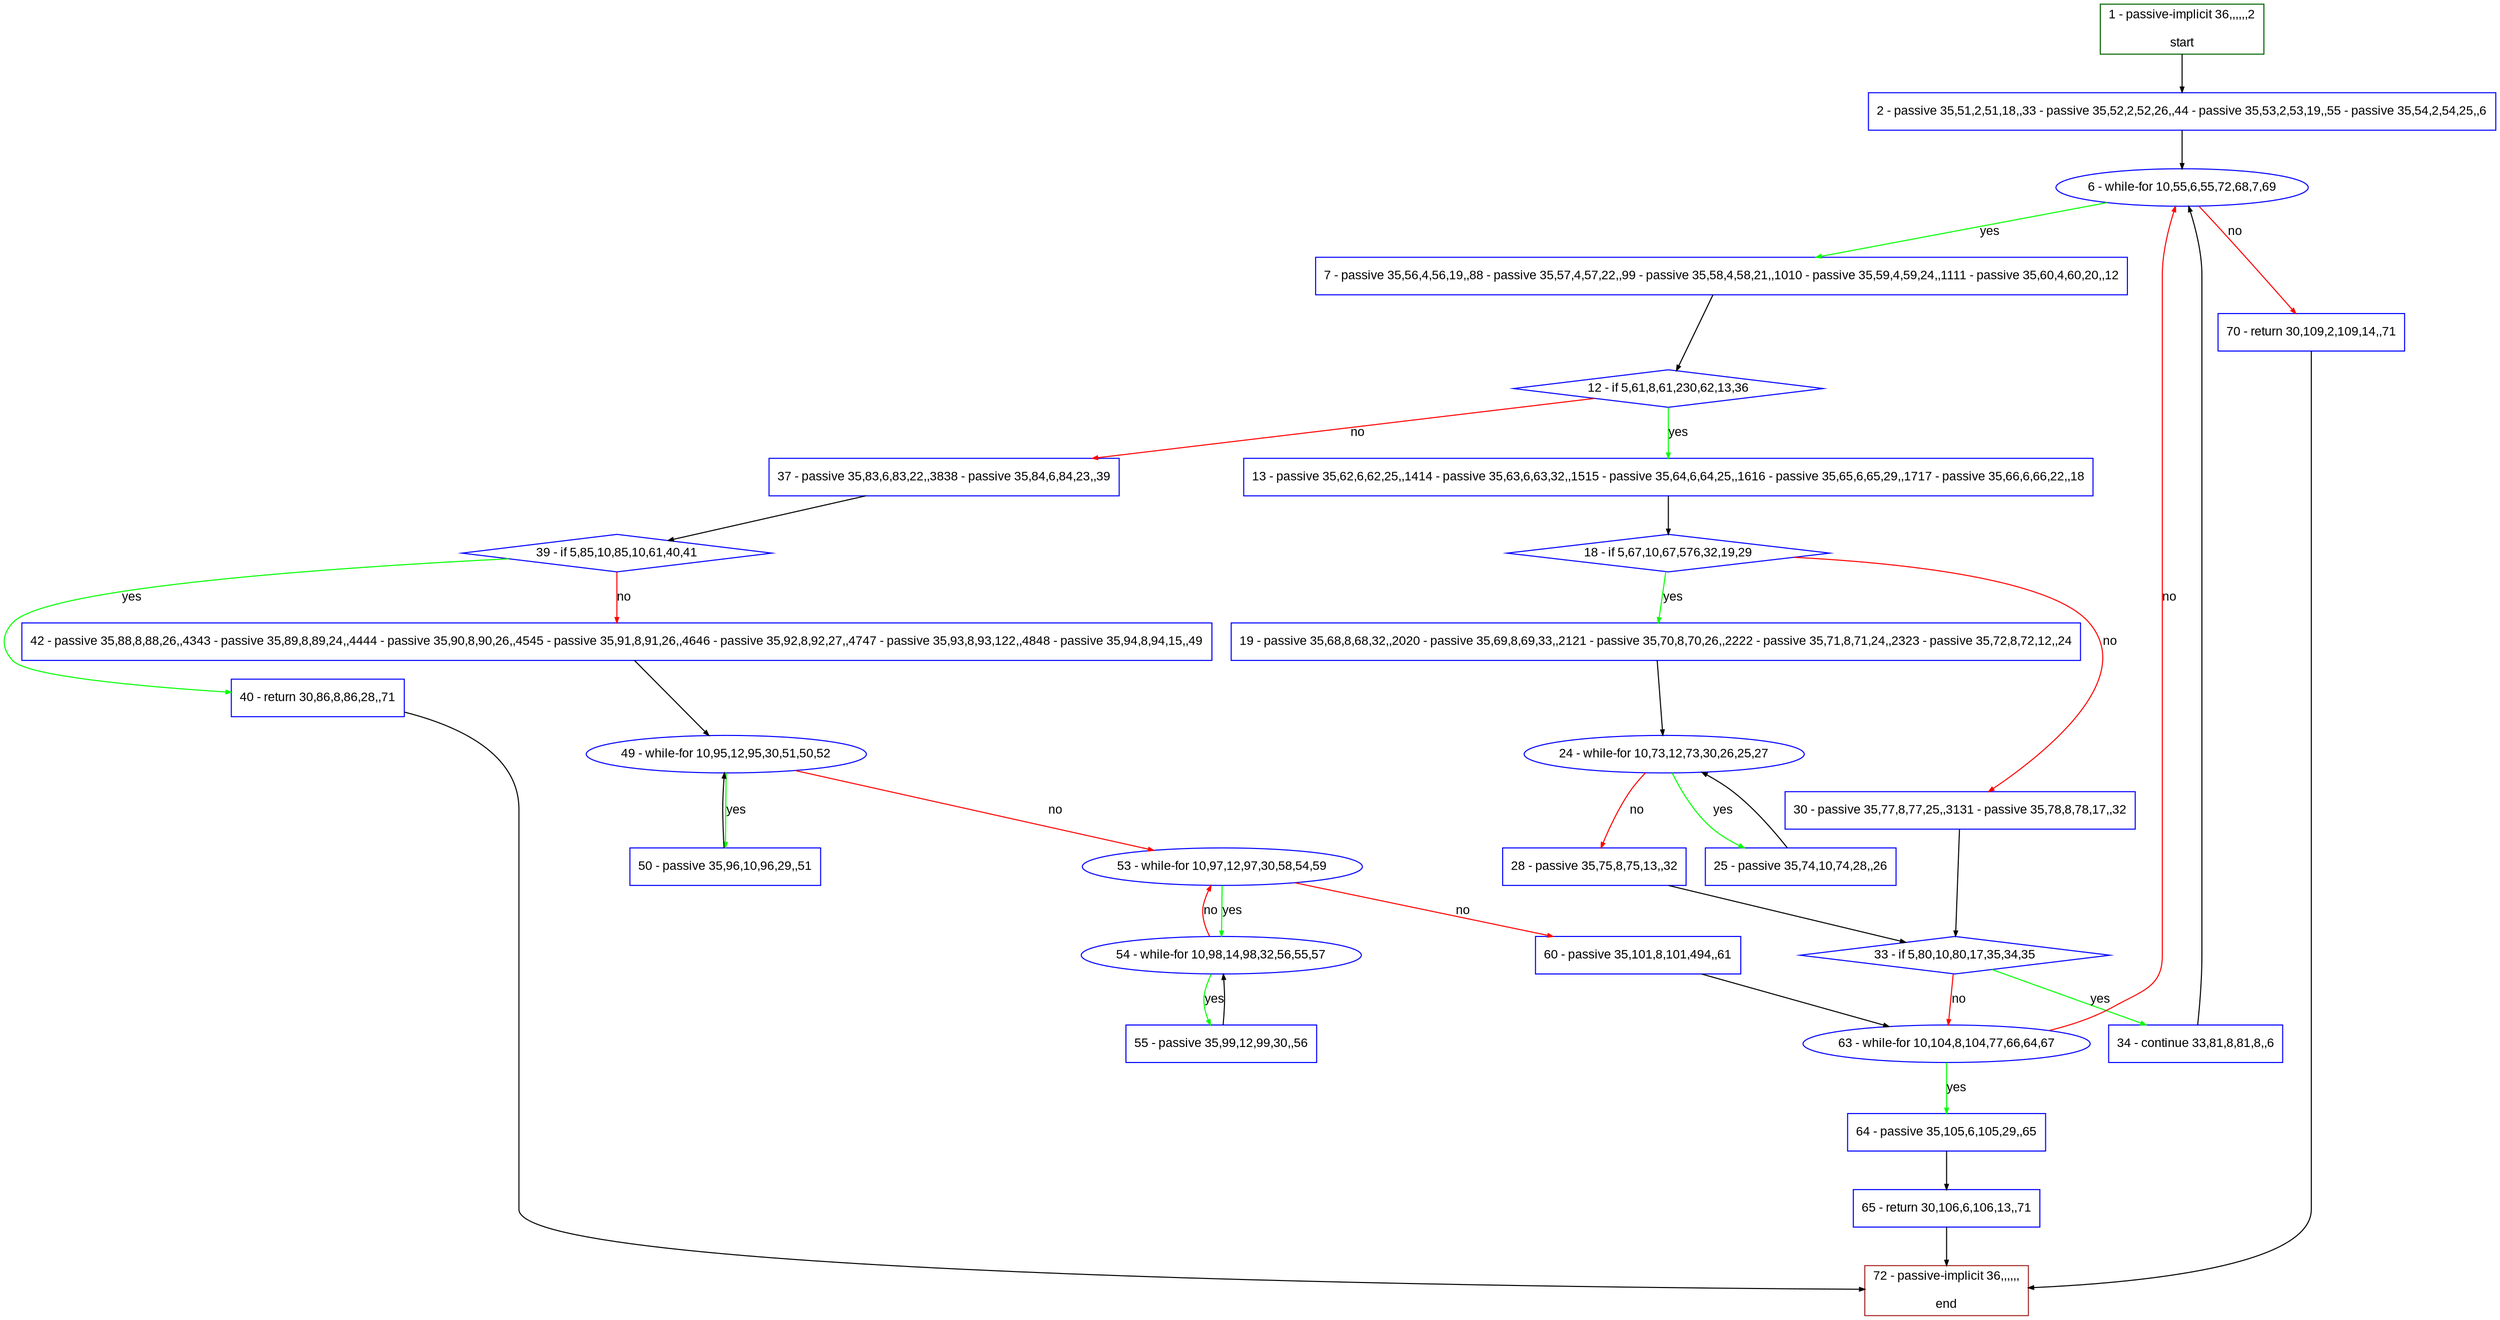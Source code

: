 digraph "" {
  graph [pack="true", label="", fontsize="12", packmode="clust", fontname="Arial", fillcolor="#FFFFCC", bgcolor="white", style="rounded,filled", compound="true"];
  node [node_initialized="no", label="", color="grey", fontsize="12", fillcolor="white", fontname="Arial", style="filled", shape="rectangle", compound="true", fixedsize="false"];
  edge [fontcolor="black", arrowhead="normal", arrowtail="none", arrowsize="0.5", ltail="", label="", color="black", fontsize="12", lhead="", fontname="Arial", dir="forward", compound="true"];
  __N1 [label="2 - passive 35,51,2,51,18,,33 - passive 35,52,2,52,26,,44 - passive 35,53,2,53,19,,55 - passive 35,54,2,54,25,,6", color="#0000ff", fillcolor="#ffffff", style="filled", shape="box"];
  __N2 [label="1 - passive-implicit 36,,,,,,2\n\nstart", color="#006400", fillcolor="#ffffff", style="filled", shape="box"];
  __N3 [label="6 - while-for 10,55,6,55,72,68,7,69", color="#0000ff", fillcolor="#ffffff", style="filled", shape="oval"];
  __N4 [label="7 - passive 35,56,4,56,19,,88 - passive 35,57,4,57,22,,99 - passive 35,58,4,58,21,,1010 - passive 35,59,4,59,24,,1111 - passive 35,60,4,60,20,,12", color="#0000ff", fillcolor="#ffffff", style="filled", shape="box"];
  __N5 [label="70 - return 30,109,2,109,14,,71", color="#0000ff", fillcolor="#ffffff", style="filled", shape="box"];
  __N6 [label="12 - if 5,61,8,61,230,62,13,36", color="#0000ff", fillcolor="#ffffff", style="filled", shape="diamond"];
  __N7 [label="13 - passive 35,62,6,62,25,,1414 - passive 35,63,6,63,32,,1515 - passive 35,64,6,64,25,,1616 - passive 35,65,6,65,29,,1717 - passive 35,66,6,66,22,,18", color="#0000ff", fillcolor="#ffffff", style="filled", shape="box"];
  __N8 [label="37 - passive 35,83,6,83,22,,3838 - passive 35,84,6,84,23,,39", color="#0000ff", fillcolor="#ffffff", style="filled", shape="box"];
  __N9 [label="18 - if 5,67,10,67,576,32,19,29", color="#0000ff", fillcolor="#ffffff", style="filled", shape="diamond"];
  __N10 [label="19 - passive 35,68,8,68,32,,2020 - passive 35,69,8,69,33,,2121 - passive 35,70,8,70,26,,2222 - passive 35,71,8,71,24,,2323 - passive 35,72,8,72,12,,24", color="#0000ff", fillcolor="#ffffff", style="filled", shape="box"];
  __N11 [label="30 - passive 35,77,8,77,25,,3131 - passive 35,78,8,78,17,,32", color="#0000ff", fillcolor="#ffffff", style="filled", shape="box"];
  __N12 [label="24 - while-for 10,73,12,73,30,26,25,27", color="#0000ff", fillcolor="#ffffff", style="filled", shape="oval"];
  __N13 [label="25 - passive 35,74,10,74,28,,26", color="#0000ff", fillcolor="#ffffff", style="filled", shape="box"];
  __N14 [label="28 - passive 35,75,8,75,13,,32", color="#0000ff", fillcolor="#ffffff", style="filled", shape="box"];
  __N15 [label="33 - if 5,80,10,80,17,35,34,35", color="#0000ff", fillcolor="#ffffff", style="filled", shape="diamond"];
  __N16 [label="34 - continue 33,81,8,81,8,,6", color="#0000ff", fillcolor="#ffffff", style="filled", shape="box"];
  __N17 [label="63 - while-for 10,104,8,104,77,66,64,67", color="#0000ff", fillcolor="#ffffff", style="filled", shape="oval"];
  __N18 [label="39 - if 5,85,10,85,10,61,40,41", color="#0000ff", fillcolor="#ffffff", style="filled", shape="diamond"];
  __N19 [label="40 - return 30,86,8,86,28,,71", color="#0000ff", fillcolor="#ffffff", style="filled", shape="box"];
  __N20 [label="42 - passive 35,88,8,88,26,,4343 - passive 35,89,8,89,24,,4444 - passive 35,90,8,90,26,,4545 - passive 35,91,8,91,26,,4646 - passive 35,92,8,92,27,,4747 - passive 35,93,8,93,122,,4848 - passive 35,94,8,94,15,,49", color="#0000ff", fillcolor="#ffffff", style="filled", shape="box"];
  __N21 [label="72 - passive-implicit 36,,,,,,\n\nend", color="#a52a2a", fillcolor="#ffffff", style="filled", shape="box"];
  __N22 [label="49 - while-for 10,95,12,95,30,51,50,52", color="#0000ff", fillcolor="#ffffff", style="filled", shape="oval"];
  __N23 [label="50 - passive 35,96,10,96,29,,51", color="#0000ff", fillcolor="#ffffff", style="filled", shape="box"];
  __N24 [label="53 - while-for 10,97,12,97,30,58,54,59", color="#0000ff", fillcolor="#ffffff", style="filled", shape="oval"];
  __N25 [label="54 - while-for 10,98,14,98,32,56,55,57", color="#0000ff", fillcolor="#ffffff", style="filled", shape="oval"];
  __N26 [label="60 - passive 35,101,8,101,494,,61", color="#0000ff", fillcolor="#ffffff", style="filled", shape="box"];
  __N27 [label="55 - passive 35,99,12,99,30,,56", color="#0000ff", fillcolor="#ffffff", style="filled", shape="box"];
  __N28 [label="64 - passive 35,105,6,105,29,,65", color="#0000ff", fillcolor="#ffffff", style="filled", shape="box"];
  __N29 [label="65 - return 30,106,6,106,13,,71", color="#0000ff", fillcolor="#ffffff", style="filled", shape="box"];
  __N2 -> __N1 [arrowhead="normal", arrowtail="none", color="#000000", label="", dir="forward"];
  __N1 -> __N3 [arrowhead="normal", arrowtail="none", color="#000000", label="", dir="forward"];
  __N3 -> __N4 [arrowhead="normal", arrowtail="none", color="#00ff00", label="yes", dir="forward"];
  __N3 -> __N5 [arrowhead="normal", arrowtail="none", color="#ff0000", label="no", dir="forward"];
  __N4 -> __N6 [arrowhead="normal", arrowtail="none", color="#000000", label="", dir="forward"];
  __N6 -> __N7 [arrowhead="normal", arrowtail="none", color="#00ff00", label="yes", dir="forward"];
  __N6 -> __N8 [arrowhead="normal", arrowtail="none", color="#ff0000", label="no", dir="forward"];
  __N7 -> __N9 [arrowhead="normal", arrowtail="none", color="#000000", label="", dir="forward"];
  __N9 -> __N10 [arrowhead="normal", arrowtail="none", color="#00ff00", label="yes", dir="forward"];
  __N9 -> __N11 [arrowhead="normal", arrowtail="none", color="#ff0000", label="no", dir="forward"];
  __N10 -> __N12 [arrowhead="normal", arrowtail="none", color="#000000", label="", dir="forward"];
  __N12 -> __N13 [arrowhead="normal", arrowtail="none", color="#00ff00", label="yes", dir="forward"];
  __N13 -> __N12 [arrowhead="normal", arrowtail="none", color="#000000", label="", dir="forward"];
  __N12 -> __N14 [arrowhead="normal", arrowtail="none", color="#ff0000", label="no", dir="forward"];
  __N14 -> __N15 [arrowhead="normal", arrowtail="none", color="#000000", label="", dir="forward"];
  __N11 -> __N15 [arrowhead="normal", arrowtail="none", color="#000000", label="", dir="forward"];
  __N15 -> __N16 [arrowhead="normal", arrowtail="none", color="#00ff00", label="yes", dir="forward"];
  __N15 -> __N17 [arrowhead="normal", arrowtail="none", color="#ff0000", label="no", dir="forward"];
  __N16 -> __N3 [arrowhead="normal", arrowtail="none", color="#000000", label="", dir="forward"];
  __N8 -> __N18 [arrowhead="normal", arrowtail="none", color="#000000", label="", dir="forward"];
  __N18 -> __N19 [arrowhead="normal", arrowtail="none", color="#00ff00", label="yes", dir="forward"];
  __N18 -> __N20 [arrowhead="normal", arrowtail="none", color="#ff0000", label="no", dir="forward"];
  __N19 -> __N21 [arrowhead="normal", arrowtail="none", color="#000000", label="", dir="forward"];
  __N20 -> __N22 [arrowhead="normal", arrowtail="none", color="#000000", label="", dir="forward"];
  __N22 -> __N23 [arrowhead="normal", arrowtail="none", color="#00ff00", label="yes", dir="forward"];
  __N23 -> __N22 [arrowhead="normal", arrowtail="none", color="#000000", label="", dir="forward"];
  __N22 -> __N24 [arrowhead="normal", arrowtail="none", color="#ff0000", label="no", dir="forward"];
  __N24 -> __N25 [arrowhead="normal", arrowtail="none", color="#00ff00", label="yes", dir="forward"];
  __N25 -> __N24 [arrowhead="normal", arrowtail="none", color="#ff0000", label="no", dir="forward"];
  __N24 -> __N26 [arrowhead="normal", arrowtail="none", color="#ff0000", label="no", dir="forward"];
  __N25 -> __N27 [arrowhead="normal", arrowtail="none", color="#00ff00", label="yes", dir="forward"];
  __N27 -> __N25 [arrowhead="normal", arrowtail="none", color="#000000", label="", dir="forward"];
  __N26 -> __N17 [arrowhead="normal", arrowtail="none", color="#000000", label="", dir="forward"];
  __N17 -> __N3 [arrowhead="normal", arrowtail="none", color="#ff0000", label="no", dir="forward"];
  __N17 -> __N28 [arrowhead="normal", arrowtail="none", color="#00ff00", label="yes", dir="forward"];
  __N28 -> __N29 [arrowhead="normal", arrowtail="none", color="#000000", label="", dir="forward"];
  __N29 -> __N21 [arrowhead="normal", arrowtail="none", color="#000000", label="", dir="forward"];
  __N5 -> __N21 [arrowhead="normal", arrowtail="none", color="#000000", label="", dir="forward"];
}
